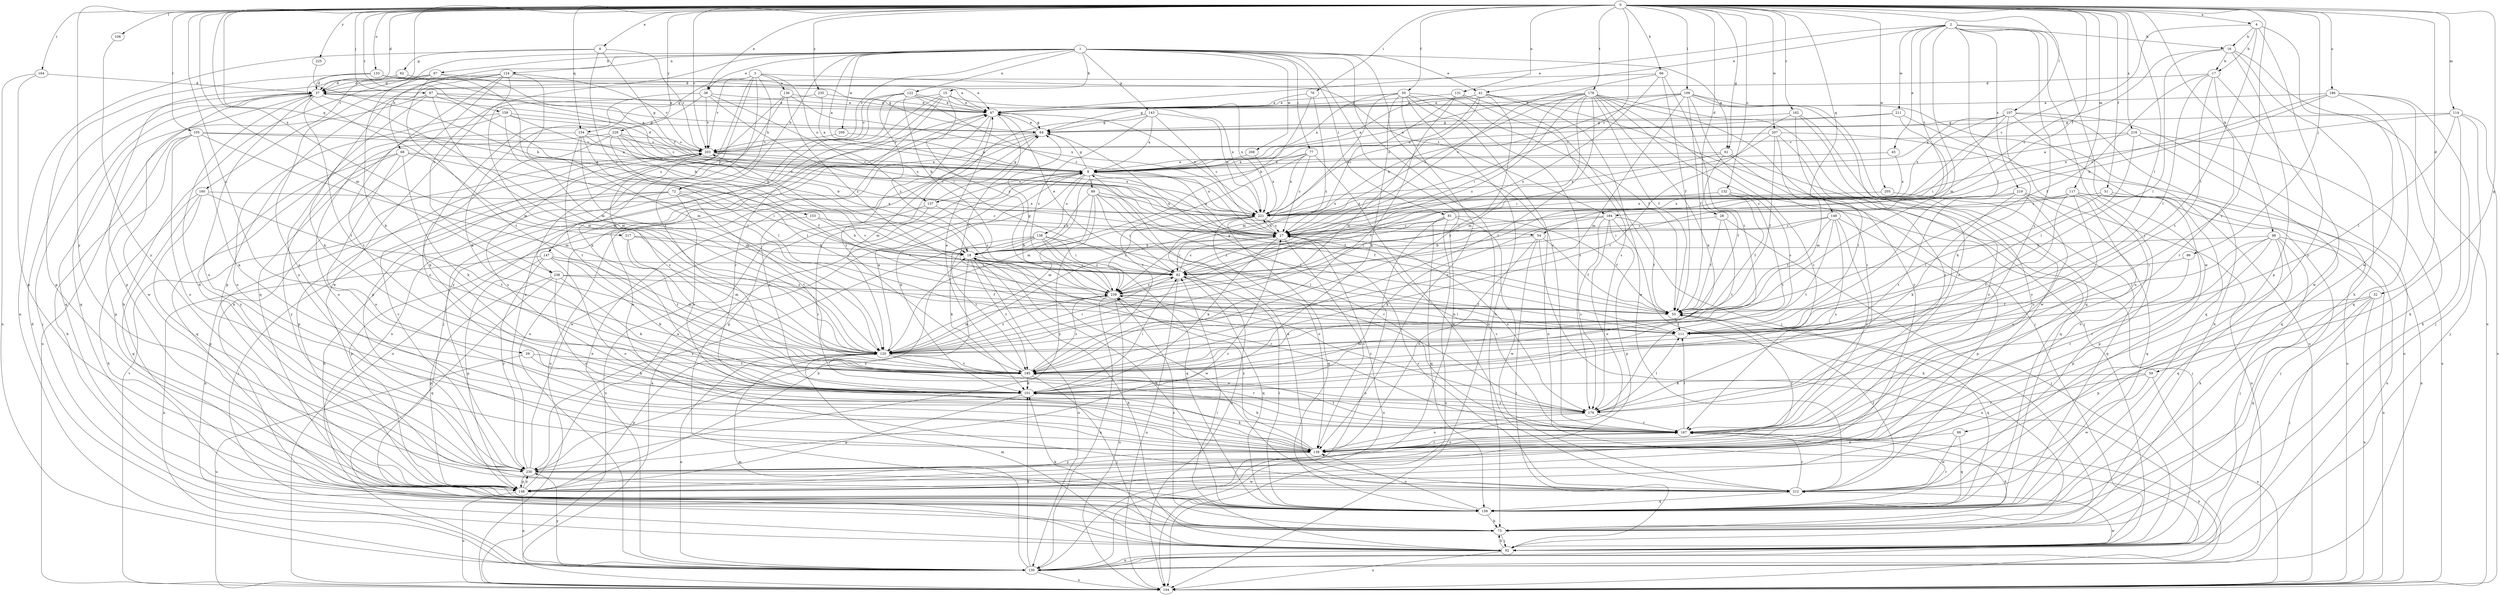 strict digraph  {
0;
1;
2;
3;
4;
6;
8;
15;
16;
17;
18;
26;
27;
28;
32;
37;
38;
41;
45;
47;
50;
51;
54;
55;
59;
61;
62;
64;
66;
67;
68;
72;
73;
76;
77;
81;
82;
86;
87;
88;
89;
92;
98;
101;
105;
106;
107;
109;
111;
114;
117;
120;
122;
124;
130;
131;
132;
133;
136;
137;
138;
139;
143;
147;
148;
149;
153;
154;
158;
159;
160;
162;
164;
167;
176;
178;
184;
185;
186;
194;
203;
205;
207;
208;
209;
211;
212;
217;
218;
219;
221;
225;
228;
230;
235;
238;
239;
0 -> 4  [label=a];
0 -> 6  [label=a];
0 -> 26  [label=c];
0 -> 27  [label=c];
0 -> 28  [label=d];
0 -> 32  [label=d];
0 -> 37  [label=d];
0 -> 38  [label=e];
0 -> 50  [label=f];
0 -> 51  [label=f];
0 -> 54  [label=f];
0 -> 59  [label=g];
0 -> 61  [label=g];
0 -> 66  [label=h];
0 -> 76  [label=i];
0 -> 86  [label=j];
0 -> 87  [label=j];
0 -> 98  [label=k];
0 -> 105  [label=l];
0 -> 106  [label=l];
0 -> 107  [label=l];
0 -> 109  [label=l];
0 -> 111  [label=l];
0 -> 114  [label=m];
0 -> 117  [label=m];
0 -> 120  [label=m];
0 -> 131  [label=o];
0 -> 132  [label=o];
0 -> 133  [label=o];
0 -> 149  [label=q];
0 -> 153  [label=q];
0 -> 154  [label=q];
0 -> 159  [label=r];
0 -> 160  [label=r];
0 -> 162  [label=r];
0 -> 164  [label=r];
0 -> 176  [label=s];
0 -> 178  [label=t];
0 -> 186  [label=u];
0 -> 203  [label=v];
0 -> 205  [label=w];
0 -> 207  [label=w];
0 -> 217  [label=x];
0 -> 218  [label=x];
0 -> 225  [label=y];
0 -> 228  [label=y];
0 -> 230  [label=y];
0 -> 235  [label=z];
1 -> 8  [label=a];
1 -> 15  [label=b];
1 -> 38  [label=e];
1 -> 41  [label=e];
1 -> 61  [label=g];
1 -> 67  [label=h];
1 -> 68  [label=h];
1 -> 72  [label=h];
1 -> 77  [label=i];
1 -> 81  [label=i];
1 -> 101  [label=k];
1 -> 122  [label=n];
1 -> 124  [label=n];
1 -> 130  [label=n];
1 -> 143  [label=p];
1 -> 167  [label=r];
1 -> 194  [label=u];
1 -> 203  [label=v];
1 -> 208  [label=w];
1 -> 209  [label=w];
1 -> 238  [label=z];
2 -> 16  [label=b];
2 -> 41  [label=e];
2 -> 45  [label=e];
2 -> 47  [label=e];
2 -> 88  [label=j];
2 -> 111  [label=l];
2 -> 120  [label=m];
2 -> 176  [label=s];
2 -> 184  [label=t];
2 -> 211  [label=w];
2 -> 212  [label=w];
2 -> 219  [label=x];
3 -> 72  [label=h];
3 -> 136  [label=o];
3 -> 137  [label=o];
3 -> 147  [label=p];
3 -> 154  [label=q];
3 -> 184  [label=t];
3 -> 185  [label=t];
3 -> 203  [label=v];
3 -> 238  [label=z];
4 -> 16  [label=b];
4 -> 17  [label=b];
4 -> 27  [label=c];
4 -> 111  [label=l];
4 -> 212  [label=w];
4 -> 230  [label=y];
6 -> 54  [label=f];
6 -> 62  [label=g];
6 -> 82  [label=i];
6 -> 130  [label=n];
6 -> 203  [label=v];
8 -> 37  [label=d];
8 -> 55  [label=f];
8 -> 64  [label=g];
8 -> 89  [label=j];
8 -> 101  [label=k];
8 -> 137  [label=o];
8 -> 138  [label=o];
8 -> 221  [label=x];
15 -> 47  [label=e];
15 -> 92  [label=j];
15 -> 130  [label=n];
15 -> 167  [label=r];
15 -> 221  [label=x];
15 -> 230  [label=y];
15 -> 239  [label=z];
16 -> 17  [label=b];
16 -> 27  [label=c];
16 -> 73  [label=h];
16 -> 111  [label=l];
16 -> 148  [label=p];
16 -> 194  [label=u];
17 -> 37  [label=d];
17 -> 55  [label=f];
17 -> 111  [label=l];
17 -> 167  [label=r];
17 -> 185  [label=t];
17 -> 212  [label=w];
18 -> 82  [label=i];
18 -> 130  [label=n];
18 -> 167  [label=r];
18 -> 185  [label=t];
18 -> 212  [label=w];
18 -> 230  [label=y];
26 -> 101  [label=k];
26 -> 185  [label=t];
26 -> 194  [label=u];
27 -> 8  [label=a];
27 -> 18  [label=b];
27 -> 82  [label=i];
27 -> 101  [label=k];
27 -> 139  [label=o];
27 -> 176  [label=s];
27 -> 194  [label=u];
27 -> 221  [label=x];
28 -> 27  [label=c];
28 -> 55  [label=f];
28 -> 92  [label=j];
28 -> 185  [label=t];
32 -> 55  [label=f];
32 -> 92  [label=j];
32 -> 148  [label=p];
32 -> 158  [label=q];
32 -> 194  [label=u];
37 -> 47  [label=e];
37 -> 92  [label=j];
37 -> 120  [label=m];
37 -> 139  [label=o];
37 -> 158  [label=q];
37 -> 185  [label=t];
37 -> 194  [label=u];
37 -> 212  [label=w];
38 -> 27  [label=c];
38 -> 47  [label=e];
38 -> 82  [label=i];
38 -> 101  [label=k];
38 -> 139  [label=o];
38 -> 203  [label=v];
41 -> 8  [label=a];
41 -> 47  [label=e];
41 -> 92  [label=j];
41 -> 120  [label=m];
41 -> 185  [label=t];
41 -> 212  [label=w];
41 -> 221  [label=x];
45 -> 8  [label=a];
45 -> 221  [label=x];
47 -> 64  [label=g];
47 -> 111  [label=l];
47 -> 120  [label=m];
47 -> 185  [label=t];
47 -> 194  [label=u];
47 -> 221  [label=x];
50 -> 8  [label=a];
50 -> 47  [label=e];
50 -> 55  [label=f];
50 -> 73  [label=h];
50 -> 101  [label=k];
50 -> 120  [label=m];
50 -> 130  [label=n];
50 -> 139  [label=o];
50 -> 176  [label=s];
51 -> 111  [label=l];
51 -> 130  [label=n];
51 -> 148  [label=p];
51 -> 221  [label=x];
54 -> 18  [label=b];
54 -> 55  [label=f];
54 -> 92  [label=j];
54 -> 139  [label=o];
54 -> 194  [label=u];
55 -> 111  [label=l];
55 -> 158  [label=q];
55 -> 203  [label=v];
59 -> 101  [label=k];
59 -> 167  [label=r];
59 -> 194  [label=u];
59 -> 212  [label=w];
61 -> 8  [label=a];
61 -> 55  [label=f];
61 -> 111  [label=l];
61 -> 158  [label=q];
61 -> 221  [label=x];
62 -> 27  [label=c];
62 -> 37  [label=d];
62 -> 148  [label=p];
64 -> 47  [label=e];
64 -> 130  [label=n];
64 -> 194  [label=u];
64 -> 203  [label=v];
66 -> 27  [label=c];
66 -> 37  [label=d];
66 -> 55  [label=f];
66 -> 185  [label=t];
66 -> 239  [label=z];
67 -> 37  [label=d];
67 -> 47  [label=e];
67 -> 73  [label=h];
67 -> 120  [label=m];
67 -> 139  [label=o];
67 -> 185  [label=t];
68 -> 8  [label=a];
68 -> 82  [label=i];
68 -> 101  [label=k];
68 -> 139  [label=o];
68 -> 158  [label=q];
68 -> 230  [label=y];
72 -> 27  [label=c];
72 -> 73  [label=h];
72 -> 92  [label=j];
72 -> 130  [label=n];
72 -> 176  [label=s];
72 -> 185  [label=t];
72 -> 221  [label=x];
73 -> 92  [label=j];
73 -> 101  [label=k];
73 -> 239  [label=z];
76 -> 18  [label=b];
76 -> 47  [label=e];
76 -> 239  [label=z];
77 -> 8  [label=a];
77 -> 27  [label=c];
77 -> 120  [label=m];
77 -> 185  [label=t];
77 -> 212  [label=w];
77 -> 221  [label=x];
81 -> 27  [label=c];
81 -> 55  [label=f];
81 -> 130  [label=n];
81 -> 158  [label=q];
81 -> 194  [label=u];
81 -> 212  [label=w];
81 -> 239  [label=z];
82 -> 27  [label=c];
82 -> 47  [label=e];
82 -> 158  [label=q];
82 -> 176  [label=s];
82 -> 194  [label=u];
82 -> 239  [label=z];
86 -> 82  [label=i];
86 -> 167  [label=r];
87 -> 18  [label=b];
87 -> 47  [label=e];
87 -> 64  [label=g];
87 -> 101  [label=k];
87 -> 120  [label=m];
87 -> 158  [label=q];
88 -> 139  [label=o];
88 -> 158  [label=q];
88 -> 212  [label=w];
89 -> 18  [label=b];
89 -> 55  [label=f];
89 -> 82  [label=i];
89 -> 111  [label=l];
89 -> 120  [label=m];
89 -> 167  [label=r];
89 -> 221  [label=x];
89 -> 230  [label=y];
92 -> 18  [label=b];
92 -> 37  [label=d];
92 -> 73  [label=h];
92 -> 82  [label=i];
92 -> 120  [label=m];
92 -> 130  [label=n];
92 -> 194  [label=u];
98 -> 18  [label=b];
98 -> 73  [label=h];
98 -> 92  [label=j];
98 -> 111  [label=l];
98 -> 148  [label=p];
98 -> 158  [label=q];
98 -> 167  [label=r];
98 -> 194  [label=u];
101 -> 82  [label=i];
101 -> 148  [label=p];
101 -> 176  [label=s];
105 -> 8  [label=a];
105 -> 73  [label=h];
105 -> 101  [label=k];
105 -> 120  [label=m];
105 -> 139  [label=o];
105 -> 148  [label=p];
105 -> 203  [label=v];
106 -> 230  [label=y];
107 -> 8  [label=a];
107 -> 64  [label=g];
107 -> 73  [label=h];
107 -> 82  [label=i];
107 -> 101  [label=k];
107 -> 158  [label=q];
107 -> 194  [label=u];
107 -> 221  [label=x];
109 -> 18  [label=b];
109 -> 47  [label=e];
109 -> 55  [label=f];
109 -> 64  [label=g];
109 -> 120  [label=m];
109 -> 139  [label=o];
109 -> 158  [label=q];
109 -> 167  [label=r];
109 -> 194  [label=u];
111 -> 64  [label=g];
111 -> 120  [label=m];
114 -> 64  [label=g];
114 -> 73  [label=h];
114 -> 92  [label=j];
114 -> 111  [label=l];
114 -> 194  [label=u];
114 -> 221  [label=x];
117 -> 82  [label=i];
117 -> 92  [label=j];
117 -> 130  [label=n];
117 -> 139  [label=o];
117 -> 176  [label=s];
117 -> 185  [label=t];
117 -> 221  [label=x];
120 -> 8  [label=a];
120 -> 82  [label=i];
120 -> 130  [label=n];
120 -> 148  [label=p];
120 -> 167  [label=r];
120 -> 176  [label=s];
120 -> 185  [label=t];
120 -> 239  [label=z];
122 -> 18  [label=b];
122 -> 27  [label=c];
122 -> 47  [label=e];
122 -> 130  [label=n];
122 -> 203  [label=v];
122 -> 221  [label=x];
122 -> 239  [label=z];
124 -> 37  [label=d];
124 -> 73  [label=h];
124 -> 120  [label=m];
124 -> 148  [label=p];
124 -> 158  [label=q];
124 -> 203  [label=v];
124 -> 212  [label=w];
124 -> 230  [label=y];
130 -> 101  [label=k];
130 -> 120  [label=m];
130 -> 194  [label=u];
130 -> 212  [label=w];
130 -> 230  [label=y];
131 -> 27  [label=c];
131 -> 47  [label=e];
131 -> 92  [label=j];
131 -> 176  [label=s];
131 -> 185  [label=t];
132 -> 55  [label=f];
132 -> 92  [label=j];
132 -> 185  [label=t];
132 -> 221  [label=x];
133 -> 8  [label=a];
133 -> 37  [label=d];
133 -> 47  [label=e];
133 -> 64  [label=g];
133 -> 120  [label=m];
133 -> 148  [label=p];
136 -> 47  [label=e];
136 -> 101  [label=k];
136 -> 148  [label=p];
136 -> 221  [label=x];
136 -> 239  [label=z];
137 -> 64  [label=g];
137 -> 167  [label=r];
137 -> 194  [label=u];
137 -> 239  [label=z];
138 -> 18  [label=b];
138 -> 82  [label=i];
138 -> 101  [label=k];
138 -> 111  [label=l];
138 -> 158  [label=q];
138 -> 185  [label=t];
138 -> 230  [label=y];
138 -> 239  [label=z];
139 -> 55  [label=f];
139 -> 101  [label=k];
139 -> 167  [label=r];
139 -> 230  [label=y];
139 -> 239  [label=z];
143 -> 8  [label=a];
143 -> 27  [label=c];
143 -> 64  [label=g];
143 -> 139  [label=o];
143 -> 221  [label=x];
143 -> 239  [label=z];
147 -> 82  [label=i];
147 -> 101  [label=k];
147 -> 120  [label=m];
147 -> 130  [label=n];
147 -> 139  [label=o];
147 -> 148  [label=p];
147 -> 230  [label=y];
148 -> 8  [label=a];
148 -> 18  [label=b];
148 -> 130  [label=n];
148 -> 194  [label=u];
148 -> 230  [label=y];
149 -> 27  [label=c];
149 -> 55  [label=f];
149 -> 82  [label=i];
149 -> 148  [label=p];
149 -> 167  [label=r];
149 -> 176  [label=s];
149 -> 185  [label=t];
153 -> 18  [label=b];
153 -> 27  [label=c];
153 -> 148  [label=p];
154 -> 27  [label=c];
154 -> 111  [label=l];
154 -> 120  [label=m];
154 -> 185  [label=t];
154 -> 203  [label=v];
154 -> 230  [label=y];
158 -> 18  [label=b];
158 -> 64  [label=g];
158 -> 73  [label=h];
158 -> 82  [label=i];
158 -> 139  [label=o];
158 -> 167  [label=r];
159 -> 18  [label=b];
159 -> 27  [label=c];
159 -> 64  [label=g];
159 -> 111  [label=l];
159 -> 139  [label=o];
159 -> 185  [label=t];
160 -> 73  [label=h];
160 -> 148  [label=p];
160 -> 158  [label=q];
160 -> 185  [label=t];
160 -> 221  [label=x];
162 -> 64  [label=g];
162 -> 167  [label=r];
162 -> 185  [label=t];
162 -> 212  [label=w];
162 -> 230  [label=y];
164 -> 37  [label=d];
164 -> 130  [label=n];
164 -> 148  [label=p];
167 -> 27  [label=c];
167 -> 73  [label=h];
167 -> 101  [label=k];
167 -> 111  [label=l];
167 -> 130  [label=n];
167 -> 139  [label=o];
167 -> 185  [label=t];
176 -> 111  [label=l];
176 -> 139  [label=o];
176 -> 167  [label=r];
176 -> 239  [label=z];
178 -> 8  [label=a];
178 -> 27  [label=c];
178 -> 47  [label=e];
178 -> 55  [label=f];
178 -> 82  [label=i];
178 -> 92  [label=j];
178 -> 101  [label=k];
178 -> 120  [label=m];
178 -> 167  [label=r];
178 -> 176  [label=s];
178 -> 185  [label=t];
178 -> 230  [label=y];
178 -> 239  [label=z];
184 -> 27  [label=c];
184 -> 55  [label=f];
184 -> 73  [label=h];
184 -> 101  [label=k];
184 -> 139  [label=o];
184 -> 148  [label=p];
184 -> 176  [label=s];
185 -> 47  [label=e];
185 -> 92  [label=j];
185 -> 101  [label=k];
185 -> 203  [label=v];
185 -> 239  [label=z];
186 -> 18  [label=b];
186 -> 27  [label=c];
186 -> 47  [label=e];
186 -> 73  [label=h];
186 -> 92  [label=j];
186 -> 158  [label=q];
194 -> 8  [label=a];
194 -> 203  [label=v];
203 -> 8  [label=a];
203 -> 148  [label=p];
203 -> 176  [label=s];
203 -> 221  [label=x];
205 -> 158  [label=q];
205 -> 221  [label=x];
207 -> 55  [label=f];
207 -> 82  [label=i];
207 -> 120  [label=m];
207 -> 139  [label=o];
207 -> 194  [label=u];
207 -> 203  [label=v];
208 -> 8  [label=a];
208 -> 221  [label=x];
209 -> 8  [label=a];
209 -> 203  [label=v];
211 -> 8  [label=a];
211 -> 64  [label=g];
211 -> 139  [label=o];
211 -> 239  [label=z];
212 -> 8  [label=a];
212 -> 27  [label=c];
212 -> 47  [label=e];
212 -> 55  [label=f];
212 -> 158  [label=q];
212 -> 167  [label=r];
217 -> 18  [label=b];
217 -> 82  [label=i];
217 -> 120  [label=m];
217 -> 185  [label=t];
218 -> 8  [label=a];
218 -> 111  [label=l];
218 -> 158  [label=q];
218 -> 194  [label=u];
218 -> 203  [label=v];
219 -> 101  [label=k];
219 -> 130  [label=n];
219 -> 139  [label=o];
219 -> 158  [label=q];
219 -> 185  [label=t];
219 -> 221  [label=x];
221 -> 27  [label=c];
221 -> 139  [label=o];
221 -> 158  [label=q];
221 -> 194  [label=u];
221 -> 239  [label=z];
225 -> 18  [label=b];
228 -> 18  [label=b];
228 -> 55  [label=f];
228 -> 101  [label=k];
228 -> 111  [label=l];
228 -> 139  [label=o];
228 -> 203  [label=v];
228 -> 221  [label=x];
230 -> 8  [label=a];
230 -> 27  [label=c];
230 -> 37  [label=d];
230 -> 47  [label=e];
230 -> 148  [label=p];
230 -> 203  [label=v];
230 -> 212  [label=w];
235 -> 8  [label=a];
235 -> 47  [label=e];
235 -> 120  [label=m];
238 -> 55  [label=f];
238 -> 101  [label=k];
238 -> 139  [label=o];
238 -> 148  [label=p];
238 -> 158  [label=q];
238 -> 239  [label=z];
239 -> 55  [label=f];
239 -> 64  [label=g];
239 -> 111  [label=l];
239 -> 120  [label=m];
239 -> 130  [label=n];
239 -> 194  [label=u];
}
